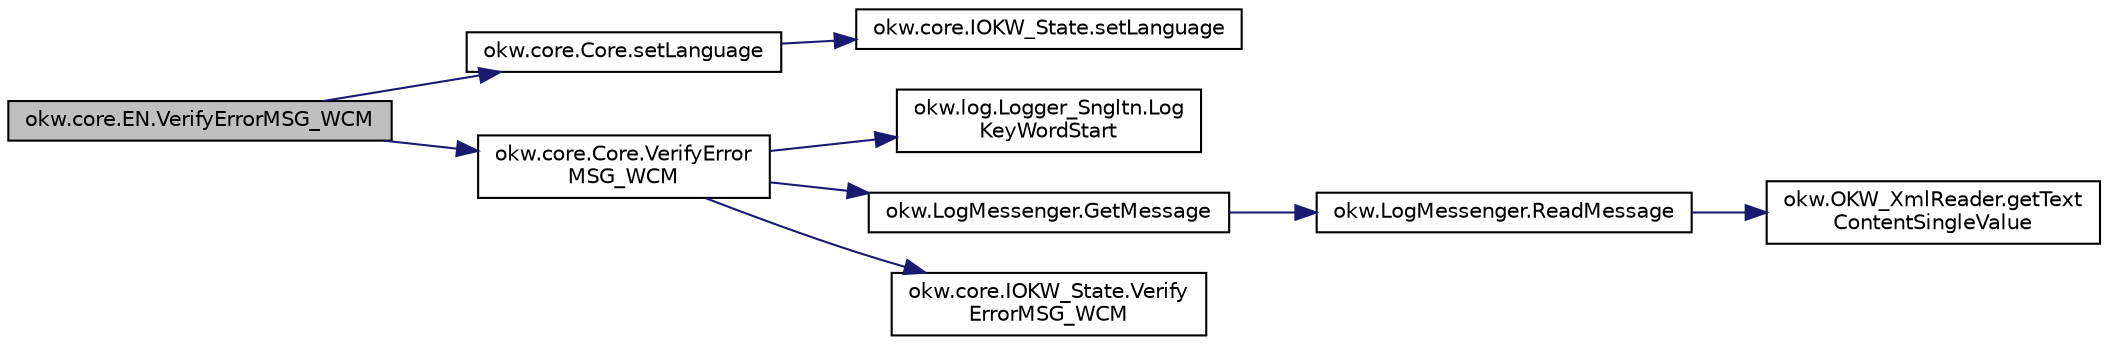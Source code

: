 digraph "okw.core.EN.VerifyErrorMSG_WCM"
{
 // INTERACTIVE_SVG=YES
 // LATEX_PDF_SIZE
  edge [fontname="Helvetica",fontsize="10",labelfontname="Helvetica",labelfontsize="10"];
  node [fontname="Helvetica",fontsize="10",shape=record];
  rankdir="LR";
  Node3209 [label="okw.core.EN.VerifyErrorMSG_WCM",height=0.2,width=0.4,color="black", fillcolor="grey75", style="filled", fontcolor="black",tooltip="Überprüft Fehlermeldungen in mit Angular validierten Formularen."];
  Node3209 -> Node3210 [color="midnightblue",fontsize="10",style="solid",fontname="Helvetica"];
  Node3210 [label="okw.core.Core.setLanguage",height=0.2,width=0.4,color="black", fillcolor="white", style="filled",URL="$classokw_1_1core_1_1_core.html#ab4e0f723d27cb11c944ec4c82c426100",tooltip="Setzt die Sprache auf den gegebenen wert Language."];
  Node3210 -> Node3211 [color="midnightblue",fontsize="10",style="solid",fontname="Helvetica"];
  Node3211 [label="okw.core.IOKW_State.setLanguage",height=0.2,width=0.4,color="black", fillcolor="white", style="filled",URL="$interfaceokw_1_1core_1_1_i_o_k_w___state.html#a866baa0bde08a47418f54d63bdb56097",tooltip="Interne Methode zum setzen der Sprache für die sprachabhängigen Ausgaben der Dokumentation (Log)."];
  Node3209 -> Node3212 [color="midnightblue",fontsize="10",style="solid",fontname="Helvetica"];
  Node3212 [label="okw.core.Core.VerifyError\lMSG_WCM",height=0.2,width=0.4,color="black", fillcolor="white", style="filled",URL="$classokw_1_1core_1_1_core.html#a2ef9f972c85b0326acf85844afc45e70",tooltip="Überprüft Fehlermeldungen in mit Angular validierten Formularen."];
  Node3212 -> Node3213 [color="midnightblue",fontsize="10",style="solid",fontname="Helvetica"];
  Node3213 [label="okw.log.Logger_Sngltn.Log\lKeyWordStart",height=0.2,width=0.4,color="black", fillcolor="white", style="filled",URL="$classokw_1_1log_1_1_logger___sngltn.html#a70ec25e200e00ecefc544e8fd371d2ef",tooltip="Ausgabe eines Schlüsselwortes."];
  Node3212 -> Node3214 [color="midnightblue",fontsize="10",style="solid",fontname="Helvetica"];
  Node3214 [label="okw.LogMessenger.GetMessage",height=0.2,width=0.4,color="black", fillcolor="white", style="filled",URL="$classokw_1_1_log_messenger.html#af225d1f037d47b3b085175c09d78bdd2",tooltip="Holt die Log-Meldung für MethodeNmae/Textkey ohne weitere Parameter."];
  Node3214 -> Node3215 [color="midnightblue",fontsize="10",style="solid",fontname="Helvetica"];
  Node3215 [label="okw.LogMessenger.ReadMessage",height=0.2,width=0.4,color="black", fillcolor="white", style="filled",URL="$classokw_1_1_log_messenger.html#a530cd6ab82ec82a04206a2e976ec06e3",tooltip="Interne Kernfunktion holt die Log-Meldung mit Platzhaltern aus der XML-Datei."];
  Node3215 -> Node3216 [color="midnightblue",fontsize="10",style="solid",fontname="Helvetica"];
  Node3216 [label="okw.OKW_XmlReader.getText\lContentSingleValue",height=0.2,width=0.4,color="black", fillcolor="white", style="filled",URL="$classokw_1_1_o_k_w___xml_reader.html#ab920b5335a2e1429c14cc5f8e79f39eb",tooltip="Lies den TextContent eines Tag."];
  Node3212 -> Node3217 [color="midnightblue",fontsize="10",style="solid",fontname="Helvetica"];
  Node3217 [label="okw.core.IOKW_State.Verify\lErrorMSG_WCM",height=0.2,width=0.4,color="black", fillcolor="white", style="filled",URL="$interfaceokw_1_1core_1_1_i_o_k_w___state.html#a06ee7f10306bfd5f172529cca08dd000",tooltip="Überprüft Fehlermeldungen in mit Angular validierten Formularen."];
}
